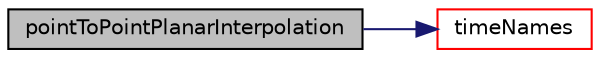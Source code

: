 digraph "pointToPointPlanarInterpolation"
{
  bgcolor="transparent";
  edge [fontname="Helvetica",fontsize="10",labelfontname="Helvetica",labelfontsize="10"];
  node [fontname="Helvetica",fontsize="10",shape=record];
  rankdir="LR";
  Node1 [label="pointToPointPlanarInterpolation",height=0.2,width=0.4,color="black", fillcolor="grey75", style="filled", fontcolor="black"];
  Node1 -> Node2 [color="midnightblue",fontsize="10",style="solid",fontname="Helvetica"];
  Node2 [label="timeNames",height=0.2,width=0.4,color="red",URL="$a01948.html#ae0fcf9176c33d1e533236a7ae49fbea6",tooltip="Helper: extract words of times. "];
}
